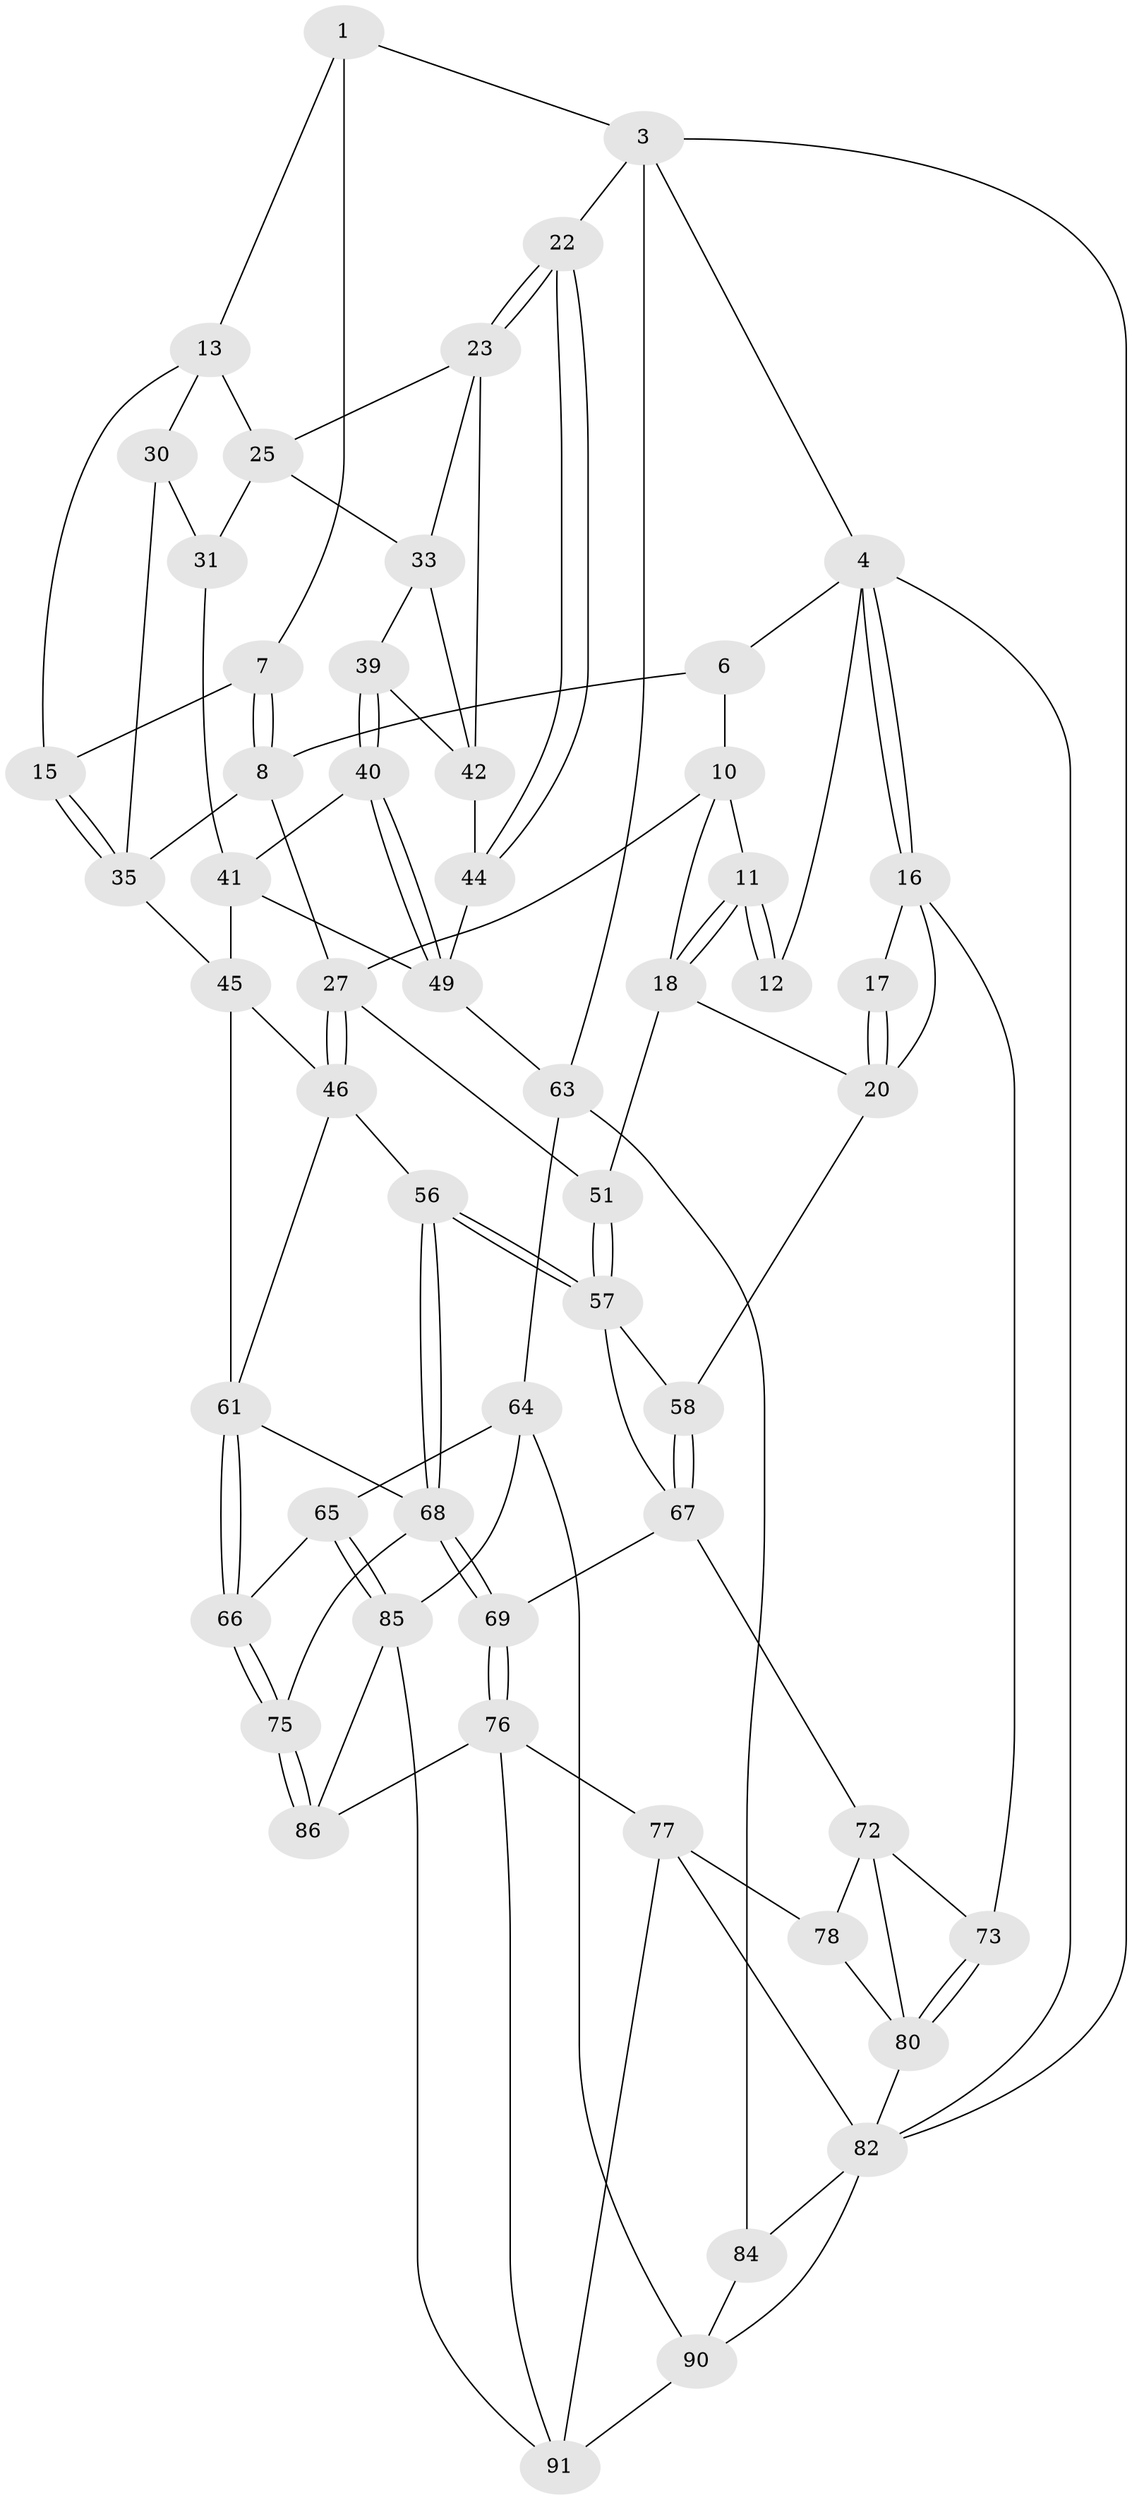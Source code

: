 // Generated by graph-tools (version 1.1) at 2025/52/02/27/25 19:52:42]
// undirected, 56 vertices, 123 edges
graph export_dot {
graph [start="1"]
  node [color=gray90,style=filled];
  1 [pos="+0.5584157145214743+0",super="+2"];
  3 [pos="+1+0",super="+21"];
  4 [pos="+0+0",super="+5"];
  6 [pos="+0.3363586826982367+0",super="+9"];
  7 [pos="+0.5282238090444219+0"];
  8 [pos="+0.41701773546360665+0.15104490924777433",super="+26"];
  10 [pos="+0.19928246162965693+0.10004276810231712",super="+29"];
  11 [pos="+0.19180947189443023+0.09784743000324611"];
  12 [pos="+0.172328970246496+0.05117954017314444"];
  13 [pos="+0.9292542696288246+0",super="+14"];
  15 [pos="+0.5795378766217634+0.16028521626785958"];
  16 [pos="+0+0",super="+54"];
  17 [pos="+0.05838086540347334+0.0873170629586457"];
  18 [pos="+0.13781673616910173+0.22808102917528775",super="+19"];
  20 [pos="+0+0.33890139288869375",super="+53"];
  22 [pos="+1+0.41565572934941797"];
  23 [pos="+0.9343330456847188+0.26791792316423696",super="+24"];
  25 [pos="+0.899264589214366+0",super="+32"];
  27 [pos="+0.38357266472736773+0.27665122341935494",super="+28"];
  30 [pos="+0.6392542712008642+0.1709636750067482",super="+36"];
  31 [pos="+0.6642412080944666+0.19574166400950208",super="+38"];
  33 [pos="+0.8451849149857785+0.2515176921600848",super="+34"];
  35 [pos="+0.4951133794724726+0.19942875846409863",super="+37"];
  39 [pos="+0.7782084743385538+0.29053092922576473"];
  40 [pos="+0.7586094623687312+0.3017953691581871"];
  41 [pos="+0.7177858030164878+0.29506881274020297",super="+47"];
  42 [pos="+0.8744056437412593+0.30735570132966794",super="+43"];
  44 [pos="+0.8869065066192955+0.4028823961784788"];
  45 [pos="+0.5870207687807557+0.4064383990645019",super="+48"];
  46 [pos="+0.45838772928986204+0.39266048125175496",super="+55"];
  49 [pos="+0.777692611705713+0.46267747318557084",super="+50"];
  51 [pos="+0.32683237416549304+0.32443369476275125",super="+52"];
  56 [pos="+0.3511338340023068+0.508729815546814"];
  57 [pos="+0.31819335510833324+0.47642354146097415",super="+60"];
  58 [pos="+0.084090968596467+0.4152523866013644",super="+59"];
  61 [pos="+0.5692553783267638+0.5553775652242713",super="+62"];
  63 [pos="+0.7747859498680656+0.6121570158768127",super="+71"];
  64 [pos="+0.7607383434524355+0.6285197006551765",super="+88"];
  65 [pos="+0.6815588881511082+0.6163433768680283"];
  66 [pos="+0.6788327425013654+0.6153468177876991"];
  67 [pos="+0.18223409193443743+0.500826977354509",super="+70"];
  68 [pos="+0.358582081983755+0.6455550381508468",super="+74"];
  69 [pos="+0.3017368311892078+0.6844410715725308"];
  72 [pos="+0.1496307803175655+0.5964349198891795",super="+79"];
  73 [pos="+0+0.3853009262204851"];
  75 [pos="+0.49872117611401895+0.7233927853014049"];
  76 [pos="+0.273905897437118+0.7565425307887562",super="+87"];
  77 [pos="+0.21591138962422368+0.7657903404555261",super="+94"];
  78 [pos="+0.09107297515582499+0.7354700273994967"];
  80 [pos="+0+0.4886989121686848",super="+81"];
  82 [pos="+0+1",super="+83"];
  84 [pos="+1+0.5651328783473649"];
  85 [pos="+0.5511567246745411+0.7705926578979259",super="+89"];
  86 [pos="+0.521851783233706+0.7684536318927967"];
  90 [pos="+0.9488734878274213+0.7360438868774302",super="+93"];
  91 [pos="+0.8123350304892374+1",super="+92"];
  1 -- 7;
  1 -- 3;
  1 -- 13;
  3 -- 4;
  3 -- 82;
  3 -- 22;
  3 -- 63;
  4 -- 16;
  4 -- 16;
  4 -- 82;
  4 -- 12;
  4 -- 6;
  6 -- 8;
  6 -- 10;
  7 -- 8;
  7 -- 8;
  7 -- 15;
  8 -- 27;
  8 -- 35;
  10 -- 11;
  10 -- 18;
  10 -- 27;
  11 -- 12;
  11 -- 12;
  11 -- 18;
  11 -- 18;
  13 -- 25;
  13 -- 30;
  13 -- 15;
  15 -- 35;
  15 -- 35;
  16 -- 17;
  16 -- 73;
  16 -- 20;
  17 -- 20;
  17 -- 20;
  18 -- 20;
  18 -- 51;
  20 -- 58;
  22 -- 23;
  22 -- 23;
  22 -- 44;
  22 -- 44;
  23 -- 42;
  23 -- 25;
  23 -- 33;
  25 -- 31;
  25 -- 33;
  27 -- 46;
  27 -- 46;
  27 -- 51;
  30 -- 31 [weight=2];
  30 -- 35;
  31 -- 41;
  33 -- 42;
  33 -- 39;
  35 -- 45;
  39 -- 40;
  39 -- 40;
  39 -- 42;
  40 -- 41;
  40 -- 49;
  40 -- 49;
  41 -- 45;
  41 -- 49;
  42 -- 44;
  44 -- 49;
  45 -- 46;
  45 -- 61;
  46 -- 56;
  46 -- 61;
  49 -- 63;
  51 -- 57;
  51 -- 57;
  56 -- 57;
  56 -- 57;
  56 -- 68;
  56 -- 68;
  57 -- 58;
  57 -- 67;
  58 -- 67;
  58 -- 67;
  61 -- 66;
  61 -- 66;
  61 -- 68;
  63 -- 64;
  63 -- 84;
  64 -- 65;
  64 -- 90;
  64 -- 85;
  65 -- 66;
  65 -- 85;
  65 -- 85;
  66 -- 75;
  66 -- 75;
  67 -- 72;
  67 -- 69;
  68 -- 69;
  68 -- 69;
  68 -- 75;
  69 -- 76;
  69 -- 76;
  72 -- 73;
  72 -- 80;
  72 -- 78;
  73 -- 80;
  73 -- 80;
  75 -- 86;
  75 -- 86;
  76 -- 77;
  76 -- 91;
  76 -- 86;
  77 -- 78;
  77 -- 82;
  77 -- 91;
  78 -- 80;
  80 -- 82;
  82 -- 84;
  82 -- 90;
  84 -- 90;
  85 -- 86;
  85 -- 91;
  90 -- 91;
}
